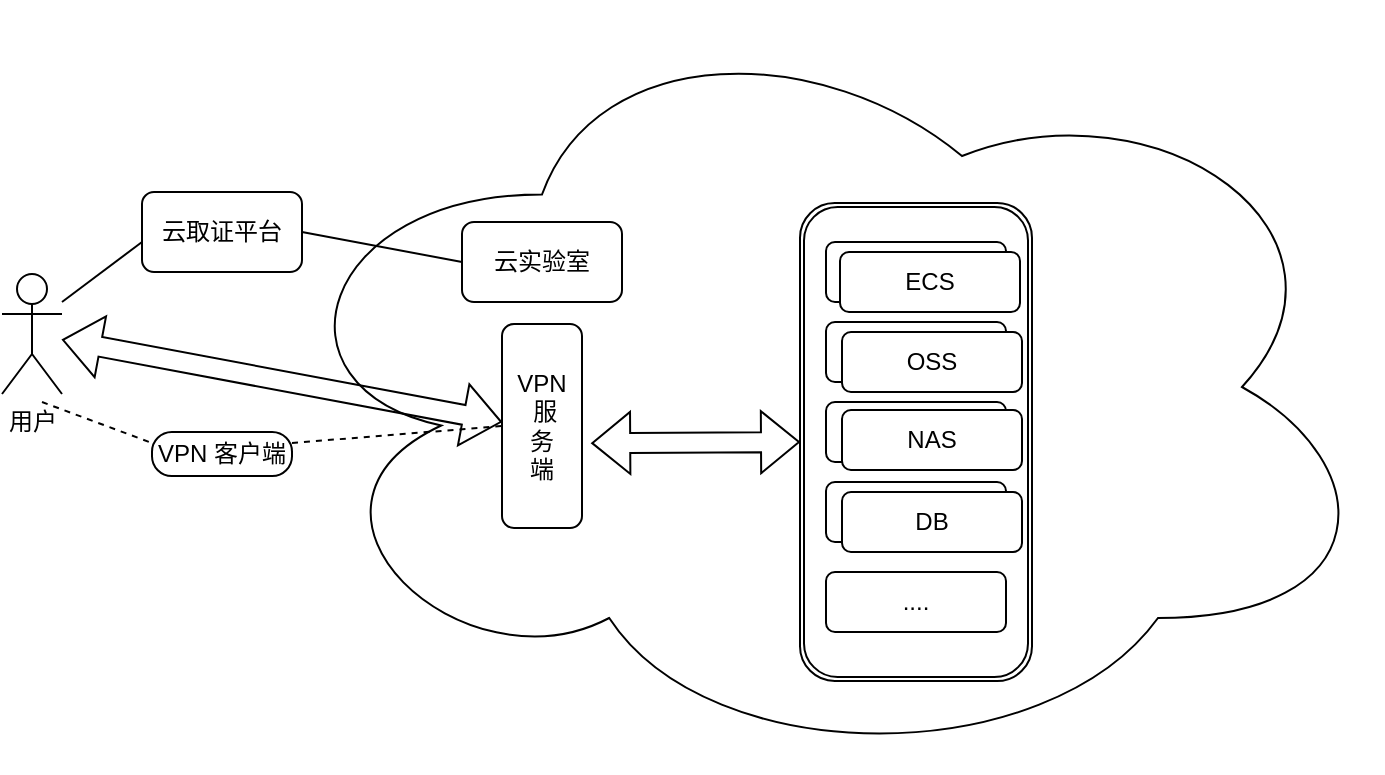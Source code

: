<mxfile version="21.6.8" type="github">
  <diagram name="第 1 页" id="r15WnyIbl7V5eIKEfTqy">
    <mxGraphModel dx="1001" dy="653" grid="1" gridSize="10" guides="1" tooltips="1" connect="1" arrows="1" fold="1" page="1" pageScale="1" pageWidth="827" pageHeight="1169" math="0" shadow="0">
      <root>
        <mxCell id="0" />
        <mxCell id="1" parent="0" />
        <mxCell id="OJeF9dpvGbuUOfPej2OF-16" value="" style="ellipse;shape=cloud;whiteSpace=wrap;html=1;" vertex="1" parent="1">
          <mxGeometry x="220" y="190" width="560" height="385" as="geometry" />
        </mxCell>
        <mxCell id="OJeF9dpvGbuUOfPej2OF-41" value="" style="shape=ext;double=1;rounded=1;whiteSpace=wrap;html=1;" vertex="1" parent="1">
          <mxGeometry x="489" y="290.5" width="116" height="239" as="geometry" />
        </mxCell>
        <mxCell id="OJeF9dpvGbuUOfPej2OF-2" value="用户" style="shape=umlActor;verticalLabelPosition=bottom;verticalAlign=top;html=1;outlineConnect=0;" vertex="1" parent="1">
          <mxGeometry x="90" y="326" width="30" height="60" as="geometry" />
        </mxCell>
        <mxCell id="OJeF9dpvGbuUOfPej2OF-9" value="云取证平台" style="rounded=1;whiteSpace=wrap;html=1;" vertex="1" parent="1">
          <mxGeometry x="160" y="285" width="80" height="40" as="geometry" />
        </mxCell>
        <mxCell id="OJeF9dpvGbuUOfPej2OF-11" value="云实验室" style="rounded=1;whiteSpace=wrap;html=1;" vertex="1" parent="1">
          <mxGeometry x="320" y="300" width="80" height="40" as="geometry" />
        </mxCell>
        <mxCell id="OJeF9dpvGbuUOfPej2OF-12" value="ECS" style="rounded=1;whiteSpace=wrap;html=1;" vertex="1" parent="1">
          <mxGeometry x="502" y="310" width="90" height="30" as="geometry" />
        </mxCell>
        <mxCell id="OJeF9dpvGbuUOfPej2OF-13" value="OSS" style="rounded=1;whiteSpace=wrap;html=1;" vertex="1" parent="1">
          <mxGeometry x="502" y="350" width="90" height="30" as="geometry" />
        </mxCell>
        <mxCell id="OJeF9dpvGbuUOfPej2OF-14" value="NAS" style="rounded=1;whiteSpace=wrap;html=1;" vertex="1" parent="1">
          <mxGeometry x="502" y="390" width="90" height="30" as="geometry" />
        </mxCell>
        <mxCell id="OJeF9dpvGbuUOfPej2OF-15" value="DB" style="rounded=1;whiteSpace=wrap;html=1;" vertex="1" parent="1">
          <mxGeometry x="502" y="430" width="90" height="30" as="geometry" />
        </mxCell>
        <mxCell id="OJeF9dpvGbuUOfPej2OF-22" value="VPN&lt;br&gt;&amp;nbsp;服&lt;br&gt;务&lt;br&gt;端" style="rounded=1;whiteSpace=wrap;html=1;" vertex="1" parent="1">
          <mxGeometry x="340" y="351" width="40" height="102" as="geometry" />
        </mxCell>
        <mxCell id="OJeF9dpvGbuUOfPej2OF-24" value="VPN 客户端" style="rounded=1;whiteSpace=wrap;html=1;arcSize=45;" vertex="1" parent="1">
          <mxGeometry x="165" y="405" width="70" height="22" as="geometry" />
        </mxCell>
        <mxCell id="OJeF9dpvGbuUOfPej2OF-30" value="DB" style="rounded=1;whiteSpace=wrap;html=1;" vertex="1" parent="1">
          <mxGeometry x="510" y="435" width="90" height="30" as="geometry" />
        </mxCell>
        <mxCell id="OJeF9dpvGbuUOfPej2OF-31" value="NAS" style="rounded=1;whiteSpace=wrap;html=1;" vertex="1" parent="1">
          <mxGeometry x="510" y="394" width="90" height="30" as="geometry" />
        </mxCell>
        <mxCell id="OJeF9dpvGbuUOfPej2OF-32" value="OSS" style="rounded=1;whiteSpace=wrap;html=1;" vertex="1" parent="1">
          <mxGeometry x="510" y="355" width="90" height="30" as="geometry" />
        </mxCell>
        <mxCell id="OJeF9dpvGbuUOfPej2OF-33" value="ECS" style="rounded=1;whiteSpace=wrap;html=1;" vertex="1" parent="1">
          <mxGeometry x="509" y="315" width="90" height="30" as="geometry" />
        </mxCell>
        <mxCell id="OJeF9dpvGbuUOfPej2OF-34" value="...." style="rounded=1;whiteSpace=wrap;html=1;" vertex="1" parent="1">
          <mxGeometry x="502" y="475" width="90" height="30" as="geometry" />
        </mxCell>
        <mxCell id="OJeF9dpvGbuUOfPej2OF-35" value="" style="endArrow=none;dashed=1;html=1;rounded=0;exitX=1;exitY=0.25;exitDx=0;exitDy=0;entryX=0;entryY=0.5;entryDx=0;entryDy=0;" edge="1" parent="1" source="OJeF9dpvGbuUOfPej2OF-24" target="OJeF9dpvGbuUOfPej2OF-22">
          <mxGeometry width="50" height="50" relative="1" as="geometry">
            <mxPoint x="250" y="430" as="sourcePoint" />
            <mxPoint x="300" y="380" as="targetPoint" />
          </mxGeometry>
        </mxCell>
        <mxCell id="OJeF9dpvGbuUOfPej2OF-37" value="" style="endArrow=none;dashed=1;html=1;rounded=0;entryX=0;entryY=0.25;entryDx=0;entryDy=0;" edge="1" parent="1" target="OJeF9dpvGbuUOfPej2OF-24">
          <mxGeometry width="50" height="50" relative="1" as="geometry">
            <mxPoint x="110" y="390" as="sourcePoint" />
            <mxPoint x="160" y="420" as="targetPoint" />
          </mxGeometry>
        </mxCell>
        <mxCell id="OJeF9dpvGbuUOfPej2OF-38" value="" style="endArrow=none;html=1;rounded=0;" edge="1" parent="1">
          <mxGeometry width="50" height="50" relative="1" as="geometry">
            <mxPoint x="120" y="340" as="sourcePoint" />
            <mxPoint x="160" y="310" as="targetPoint" />
          </mxGeometry>
        </mxCell>
        <mxCell id="OJeF9dpvGbuUOfPej2OF-39" value="" style="endArrow=none;html=1;rounded=0;entryX=0;entryY=0.5;entryDx=0;entryDy=0;exitX=1;exitY=0.5;exitDx=0;exitDy=0;" edge="1" parent="1" source="OJeF9dpvGbuUOfPej2OF-9" target="OJeF9dpvGbuUOfPej2OF-11">
          <mxGeometry width="50" height="50" relative="1" as="geometry">
            <mxPoint x="230" y="360" as="sourcePoint" />
            <mxPoint x="280" y="310" as="targetPoint" />
          </mxGeometry>
        </mxCell>
        <mxCell id="OJeF9dpvGbuUOfPej2OF-42" value="" style="shape=flexArrow;endArrow=classic;startArrow=classic;html=1;rounded=0;" edge="1" parent="1" source="OJeF9dpvGbuUOfPej2OF-2">
          <mxGeometry width="100" height="100" relative="1" as="geometry">
            <mxPoint x="180" y="480" as="sourcePoint" />
            <mxPoint x="340" y="400" as="targetPoint" />
          </mxGeometry>
        </mxCell>
        <mxCell id="OJeF9dpvGbuUOfPej2OF-44" value="" style="shape=flexArrow;endArrow=classic;startArrow=classic;html=1;rounded=0;entryX=0;entryY=0.5;entryDx=0;entryDy=0;exitX=1.115;exitY=0.584;exitDx=0;exitDy=0;exitPerimeter=0;" edge="1" parent="1" source="OJeF9dpvGbuUOfPej2OF-22" target="OJeF9dpvGbuUOfPej2OF-41">
          <mxGeometry width="100" height="100" relative="1" as="geometry">
            <mxPoint x="340" y="470" as="sourcePoint" />
            <mxPoint x="440" y="370" as="targetPoint" />
          </mxGeometry>
        </mxCell>
      </root>
    </mxGraphModel>
  </diagram>
</mxfile>

